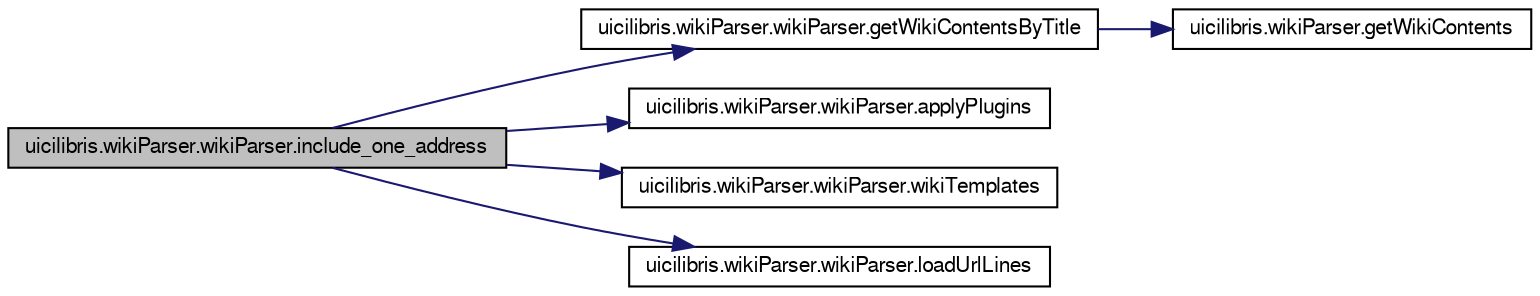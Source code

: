 digraph G
{
  edge [fontname="FreeSans",fontsize="10",labelfontname="FreeSans",labelfontsize="10"];
  node [fontname="FreeSans",fontsize="10",shape=record];
  rankdir="LR";
  Node1 [label="uicilibris.wikiParser.wikiParser.include_one_address",height=0.2,width=0.4,color="black", fillcolor="grey75", style="filled" fontcolor="black"];
  Node1 -> Node2 [color="midnightblue",fontsize="10",style="solid",fontname="FreeSans"];
  Node2 [label="uicilibris.wikiParser.wikiParser.getWikiContentsByTitle",height=0.2,width=0.4,color="black", fillcolor="white", style="filled",URL="$classuicilibris_1_1wikiParser_1_1wikiParser.html#a4f51eda5708d394cf790242ee181cf5b",tooltip="Gets the wiki code from the website, given a page&#39;s title."];
  Node2 -> Node3 [color="midnightblue",fontsize="10",style="solid",fontname="FreeSans"];
  Node3 [label="uicilibris.wikiParser.getWikiContents",height=0.2,width=0.4,color="black", fillcolor="white", style="filled",URL="$namespaceuicilibris_1_1wikiParser.html#a3ddb4d65f8af68c58dc5750f4dccc728"];
  Node1 -> Node4 [color="midnightblue",fontsize="10",style="solid",fontname="FreeSans"];
  Node4 [label="uicilibris.wikiParser.wikiParser.applyPlugins",height=0.2,width=0.4,color="black", fillcolor="white", style="filled",URL="$classuicilibris_1_1wikiParser_1_1wikiParser.html#a9b94d5c7305f2a3442cfab3ae0eb2a4a",tooltip="fixes the strings &quot;&amp;lt;math&gt;&quot; and &quot;&amp;lt;/math&gt;&quot;, then pre-processes a few simple templates which have ..."];
  Node1 -> Node5 [color="midnightblue",fontsize="10",style="solid",fontname="FreeSans"];
  Node5 [label="uicilibris.wikiParser.wikiParser.wikiTemplates",height=0.2,width=0.4,color="black", fillcolor="white", style="filled",URL="$classuicilibris_1_1wikiParser_1_1wikiParser.html#af79280e089c16ff3105d73e45db8705b",tooltip="calls the special page ExpandTemplates in the wiki to apply templates which must be processed by medi..."];
  Node1 -> Node6 [color="midnightblue",fontsize="10",style="solid",fontname="FreeSans"];
  Node6 [label="uicilibris.wikiParser.wikiParser.loadUrlLines",height=0.2,width=0.4,color="black", fillcolor="white", style="filled",URL="$classuicilibris_1_1wikiParser_1_1wikiParser.html#ad592f3c41f213a79d99ba112997e1119",tooltip="puts a text into the file-like object self.urlLines"];
}

